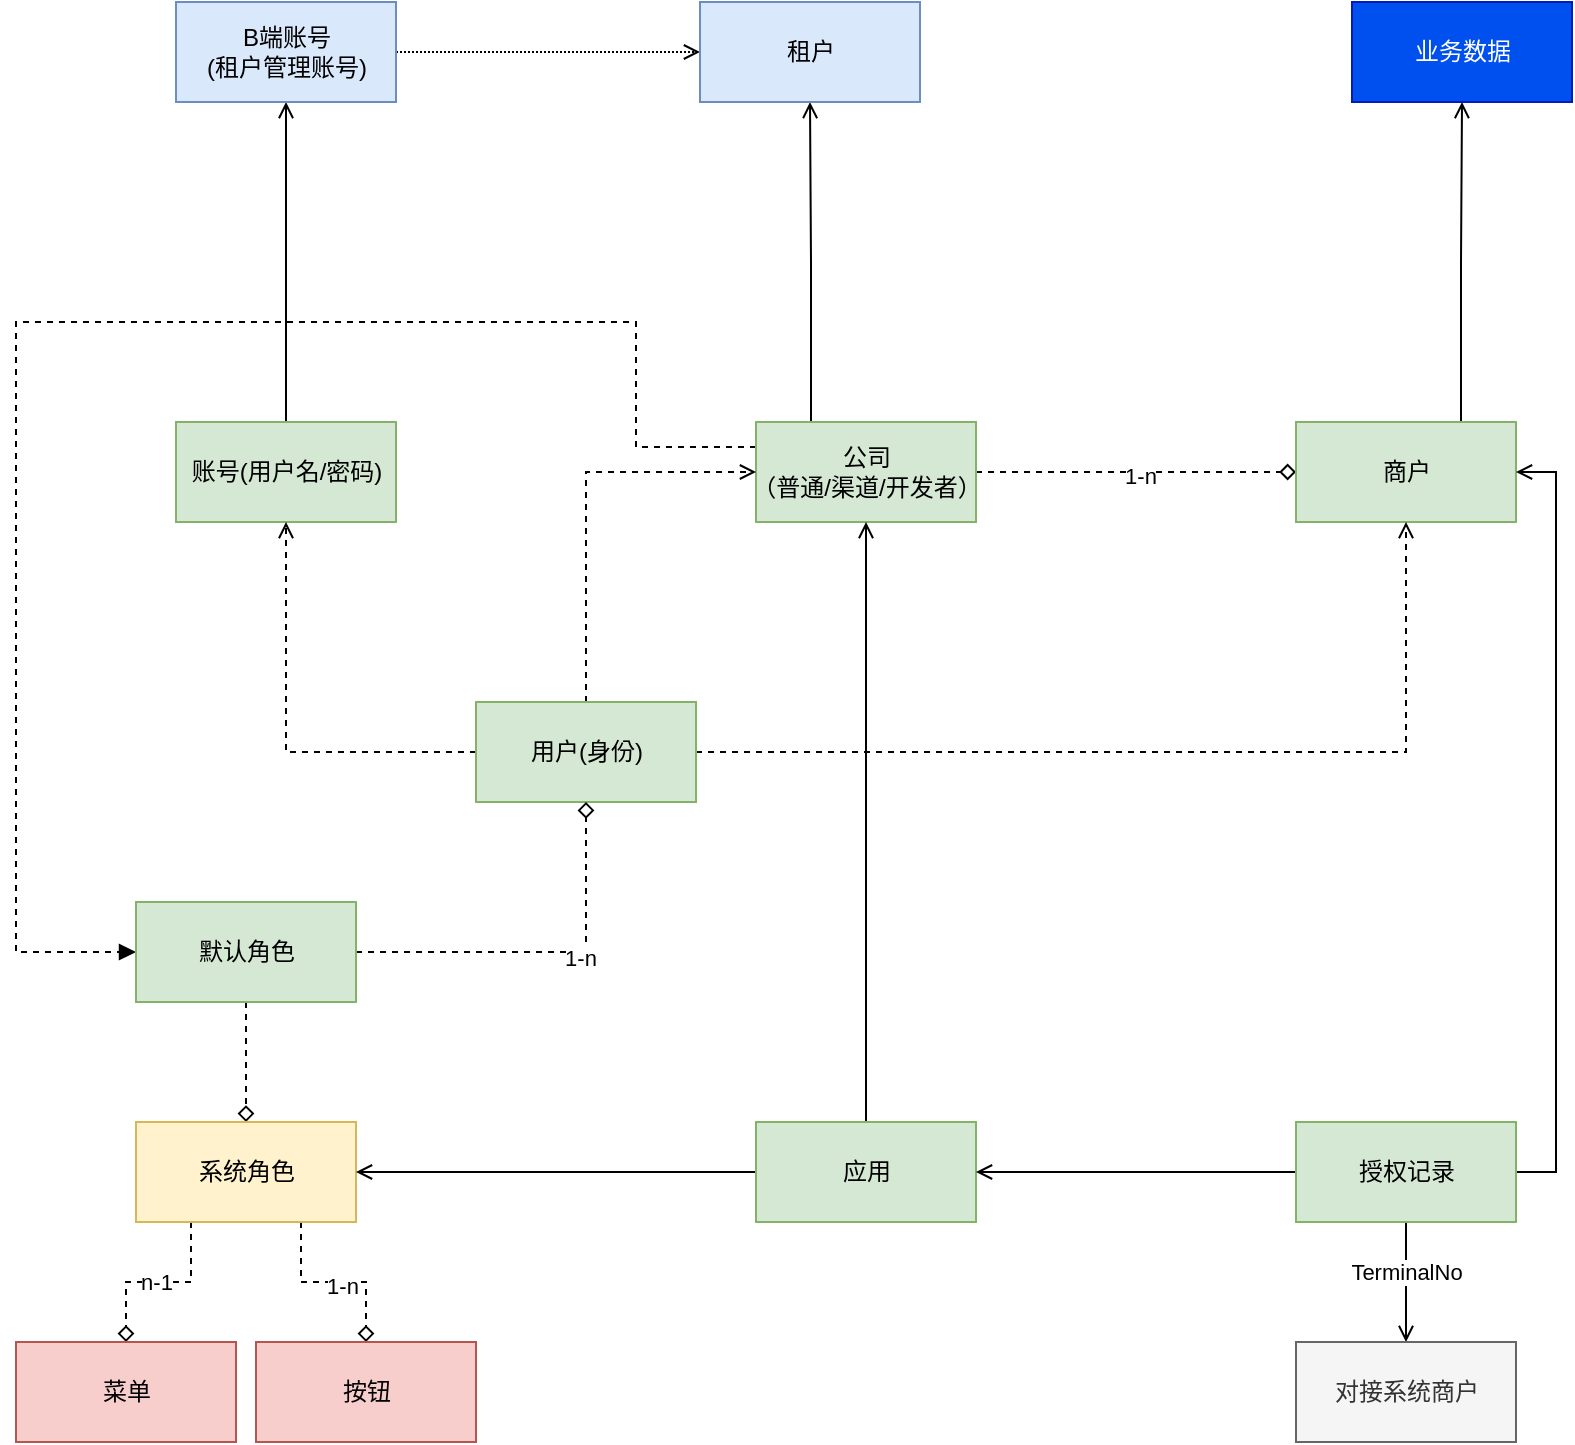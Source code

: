 <mxfile version="16.2.6" type="github">
  <diagram id="EHGtMJ0qzdUWasOliFA4" name="Page-1">
    <mxGraphModel dx="1426" dy="739" grid="1" gridSize="10" guides="1" tooltips="1" connect="1" arrows="1" fold="1" page="1" pageScale="1" pageWidth="827" pageHeight="1169" math="0" shadow="0">
      <root>
        <mxCell id="0" />
        <mxCell id="1" parent="0" />
        <mxCell id="vZY_dRZLXu56DrbADN1j-52" style="edgeStyle=orthogonalEdgeStyle;rounded=0;orthogonalLoop=1;jettySize=auto;html=1;exitX=0.5;exitY=0;exitDx=0;exitDy=0;entryX=0.5;entryY=1;entryDx=0;entryDy=0;endArrow=open;endFill=0;" edge="1" parent="1" source="vZY_dRZLXu56DrbADN1j-1" target="vZY_dRZLXu56DrbADN1j-51">
          <mxGeometry relative="1" as="geometry" />
        </mxCell>
        <mxCell id="vZY_dRZLXu56DrbADN1j-1" value="账号(用户名/密码)" style="html=1;fillColor=#d5e8d4;strokeColor=#82b366;" vertex="1" parent="1">
          <mxGeometry x="100" y="290" width="110" height="50" as="geometry" />
        </mxCell>
        <mxCell id="vZY_dRZLXu56DrbADN1j-18" style="edgeStyle=orthogonalEdgeStyle;rounded=0;orthogonalLoop=1;jettySize=auto;html=1;exitX=0;exitY=0.25;exitDx=0;exitDy=0;entryX=0;entryY=0.5;entryDx=0;entryDy=0;dashed=1;endArrow=block;endFill=1;" edge="1" parent="1" source="vZY_dRZLXu56DrbADN1j-2" target="vZY_dRZLXu56DrbADN1j-17">
          <mxGeometry relative="1" as="geometry">
            <Array as="points">
              <mxPoint x="330" y="303" />
              <mxPoint x="330" y="240" />
              <mxPoint x="20" y="240" />
              <mxPoint x="20" y="555" />
            </Array>
          </mxGeometry>
        </mxCell>
        <mxCell id="vZY_dRZLXu56DrbADN1j-22" style="edgeStyle=orthogonalEdgeStyle;rounded=0;orthogonalLoop=1;jettySize=auto;html=1;exitX=1;exitY=0.5;exitDx=0;exitDy=0;entryX=0;entryY=0.5;entryDx=0;entryDy=0;dashed=1;endArrow=diamond;endFill=0;" edge="1" parent="1" source="vZY_dRZLXu56DrbADN1j-2" target="vZY_dRZLXu56DrbADN1j-4">
          <mxGeometry relative="1" as="geometry" />
        </mxCell>
        <mxCell id="vZY_dRZLXu56DrbADN1j-24" value="1-n" style="edgeLabel;html=1;align=center;verticalAlign=middle;resizable=0;points=[];" vertex="1" connectable="0" parent="vZY_dRZLXu56DrbADN1j-22">
          <mxGeometry x="0.025" y="-2" relative="1" as="geometry">
            <mxPoint as="offset" />
          </mxGeometry>
        </mxCell>
        <mxCell id="vZY_dRZLXu56DrbADN1j-55" style="edgeStyle=orthogonalEdgeStyle;rounded=0;orthogonalLoop=1;jettySize=auto;html=1;exitX=0.25;exitY=0;exitDx=0;exitDy=0;entryX=0.5;entryY=1;entryDx=0;entryDy=0;endArrow=open;endFill=0;" edge="1" parent="1" source="vZY_dRZLXu56DrbADN1j-2" target="vZY_dRZLXu56DrbADN1j-54">
          <mxGeometry relative="1" as="geometry" />
        </mxCell>
        <mxCell id="vZY_dRZLXu56DrbADN1j-2" value="公司&lt;br&gt;（普通/渠道/开发者）" style="html=1;fillColor=#d5e8d4;strokeColor=#82b366;" vertex="1" parent="1">
          <mxGeometry x="390" y="290" width="110" height="50" as="geometry" />
        </mxCell>
        <mxCell id="vZY_dRZLXu56DrbADN1j-61" style="edgeStyle=orthogonalEdgeStyle;rounded=0;orthogonalLoop=1;jettySize=auto;html=1;exitX=0.75;exitY=0;exitDx=0;exitDy=0;entryX=0.5;entryY=1;entryDx=0;entryDy=0;endArrow=open;endFill=0;" edge="1" parent="1" source="vZY_dRZLXu56DrbADN1j-4" target="vZY_dRZLXu56DrbADN1j-60">
          <mxGeometry relative="1" as="geometry" />
        </mxCell>
        <mxCell id="vZY_dRZLXu56DrbADN1j-4" value="商户" style="html=1;fillColor=#d5e8d4;strokeColor=#82b366;" vertex="1" parent="1">
          <mxGeometry x="660" y="290" width="110" height="50" as="geometry" />
        </mxCell>
        <mxCell id="vZY_dRZLXu56DrbADN1j-11" style="edgeStyle=orthogonalEdgeStyle;rounded=0;orthogonalLoop=1;jettySize=auto;html=1;exitX=0;exitY=0.5;exitDx=0;exitDy=0;entryX=0.5;entryY=1;entryDx=0;entryDy=0;endArrow=open;endFill=0;dashed=1;" edge="1" parent="1" source="vZY_dRZLXu56DrbADN1j-10" target="vZY_dRZLXu56DrbADN1j-1">
          <mxGeometry relative="1" as="geometry" />
        </mxCell>
        <mxCell id="vZY_dRZLXu56DrbADN1j-13" style="edgeStyle=orthogonalEdgeStyle;rounded=0;orthogonalLoop=1;jettySize=auto;html=1;exitX=1;exitY=0.5;exitDx=0;exitDy=0;entryX=0.5;entryY=1;entryDx=0;entryDy=0;dashed=1;endArrow=open;endFill=0;" edge="1" parent="1" source="vZY_dRZLXu56DrbADN1j-10" target="vZY_dRZLXu56DrbADN1j-4">
          <mxGeometry relative="1" as="geometry" />
        </mxCell>
        <mxCell id="vZY_dRZLXu56DrbADN1j-16" style="edgeStyle=orthogonalEdgeStyle;rounded=0;orthogonalLoop=1;jettySize=auto;html=1;exitX=0.5;exitY=0;exitDx=0;exitDy=0;entryX=0;entryY=0.5;entryDx=0;entryDy=0;endArrow=open;endFill=0;dashed=1;" edge="1" parent="1" source="vZY_dRZLXu56DrbADN1j-10" target="vZY_dRZLXu56DrbADN1j-2">
          <mxGeometry relative="1" as="geometry" />
        </mxCell>
        <mxCell id="vZY_dRZLXu56DrbADN1j-10" value="用户(身份)" style="html=1;fillColor=#d5e8d4;strokeColor=#82b366;" vertex="1" parent="1">
          <mxGeometry x="250" y="430" width="110" height="50" as="geometry" />
        </mxCell>
        <mxCell id="vZY_dRZLXu56DrbADN1j-26" value="" style="edgeStyle=orthogonalEdgeStyle;rounded=0;orthogonalLoop=1;jettySize=auto;html=1;dashed=1;endArrow=diamond;endFill=0;" edge="1" parent="1" source="vZY_dRZLXu56DrbADN1j-17" target="vZY_dRZLXu56DrbADN1j-25">
          <mxGeometry relative="1" as="geometry" />
        </mxCell>
        <mxCell id="vZY_dRZLXu56DrbADN1j-27" style="edgeStyle=orthogonalEdgeStyle;rounded=0;orthogonalLoop=1;jettySize=auto;html=1;exitX=1;exitY=0.5;exitDx=0;exitDy=0;entryX=0.5;entryY=1;entryDx=0;entryDy=0;dashed=1;endArrow=diamond;endFill=0;" edge="1" parent="1" source="vZY_dRZLXu56DrbADN1j-17" target="vZY_dRZLXu56DrbADN1j-10">
          <mxGeometry relative="1" as="geometry" />
        </mxCell>
        <mxCell id="vZY_dRZLXu56DrbADN1j-28" value="1-n" style="edgeLabel;html=1;align=center;verticalAlign=middle;resizable=0;points=[];" vertex="1" connectable="0" parent="vZY_dRZLXu56DrbADN1j-27">
          <mxGeometry x="0.179" y="-3" relative="1" as="geometry">
            <mxPoint as="offset" />
          </mxGeometry>
        </mxCell>
        <mxCell id="vZY_dRZLXu56DrbADN1j-17" value="默认角色" style="html=1;fillColor=#d5e8d4;strokeColor=#82b366;" vertex="1" parent="1">
          <mxGeometry x="80" y="530" width="110" height="50" as="geometry" />
        </mxCell>
        <mxCell id="vZY_dRZLXu56DrbADN1j-31" value="" style="edgeStyle=orthogonalEdgeStyle;rounded=0;orthogonalLoop=1;jettySize=auto;html=1;dashed=1;endArrow=diamond;endFill=0;exitX=0.25;exitY=1;exitDx=0;exitDy=0;" edge="1" parent="1" source="vZY_dRZLXu56DrbADN1j-25" target="vZY_dRZLXu56DrbADN1j-30">
          <mxGeometry relative="1" as="geometry" />
        </mxCell>
        <mxCell id="vZY_dRZLXu56DrbADN1j-35" value="n-1" style="edgeLabel;html=1;align=center;verticalAlign=middle;resizable=0;points=[];" vertex="1" connectable="0" parent="vZY_dRZLXu56DrbADN1j-31">
          <mxGeometry x="0.027" relative="1" as="geometry">
            <mxPoint as="offset" />
          </mxGeometry>
        </mxCell>
        <mxCell id="vZY_dRZLXu56DrbADN1j-33" value="" style="edgeStyle=orthogonalEdgeStyle;rounded=0;orthogonalLoop=1;jettySize=auto;html=1;dashed=1;endArrow=diamond;endFill=0;exitX=0.75;exitY=1;exitDx=0;exitDy=0;" edge="1" parent="1" source="vZY_dRZLXu56DrbADN1j-25" target="vZY_dRZLXu56DrbADN1j-32">
          <mxGeometry relative="1" as="geometry" />
        </mxCell>
        <mxCell id="vZY_dRZLXu56DrbADN1j-34" value="1-n" style="edgeLabel;html=1;align=center;verticalAlign=middle;resizable=0;points=[];" vertex="1" connectable="0" parent="vZY_dRZLXu56DrbADN1j-33">
          <mxGeometry x="0.092" y="-2" relative="1" as="geometry">
            <mxPoint as="offset" />
          </mxGeometry>
        </mxCell>
        <mxCell id="vZY_dRZLXu56DrbADN1j-25" value="系统角色" style="html=1;fillColor=#fff2cc;strokeColor=#d6b656;" vertex="1" parent="1">
          <mxGeometry x="80" y="640" width="110" height="50" as="geometry" />
        </mxCell>
        <mxCell id="vZY_dRZLXu56DrbADN1j-30" value="菜单" style="html=1;fillColor=#f8cecc;strokeColor=#b85450;" vertex="1" parent="1">
          <mxGeometry x="20" y="750" width="110" height="50" as="geometry" />
        </mxCell>
        <mxCell id="vZY_dRZLXu56DrbADN1j-32" value="按钮" style="html=1;fillColor=#f8cecc;strokeColor=#b85450;" vertex="1" parent="1">
          <mxGeometry x="140" y="750" width="110" height="50" as="geometry" />
        </mxCell>
        <mxCell id="vZY_dRZLXu56DrbADN1j-37" style="edgeStyle=orthogonalEdgeStyle;rounded=0;orthogonalLoop=1;jettySize=auto;html=1;exitX=0;exitY=0.5;exitDx=0;exitDy=0;entryX=1;entryY=0.5;entryDx=0;entryDy=0;endArrow=open;endFill=0;" edge="1" parent="1" source="vZY_dRZLXu56DrbADN1j-36" target="vZY_dRZLXu56DrbADN1j-25">
          <mxGeometry relative="1" as="geometry" />
        </mxCell>
        <mxCell id="vZY_dRZLXu56DrbADN1j-47" style="edgeStyle=orthogonalEdgeStyle;rounded=0;orthogonalLoop=1;jettySize=auto;html=1;exitX=0.5;exitY=0;exitDx=0;exitDy=0;entryX=0.5;entryY=1;entryDx=0;entryDy=0;endArrow=open;endFill=0;" edge="1" parent="1" source="vZY_dRZLXu56DrbADN1j-36" target="vZY_dRZLXu56DrbADN1j-2">
          <mxGeometry relative="1" as="geometry" />
        </mxCell>
        <mxCell id="vZY_dRZLXu56DrbADN1j-36" value="应用" style="html=1;fillColor=#d5e8d4;strokeColor=#82b366;" vertex="1" parent="1">
          <mxGeometry x="390" y="640" width="110" height="50" as="geometry" />
        </mxCell>
        <mxCell id="vZY_dRZLXu56DrbADN1j-49" style="edgeStyle=orthogonalEdgeStyle;rounded=0;orthogonalLoop=1;jettySize=auto;html=1;exitX=0;exitY=0.5;exitDx=0;exitDy=0;entryX=1;entryY=0.5;entryDx=0;entryDy=0;endArrow=open;endFill=0;" edge="1" parent="1" source="vZY_dRZLXu56DrbADN1j-48" target="vZY_dRZLXu56DrbADN1j-36">
          <mxGeometry relative="1" as="geometry" />
        </mxCell>
        <mxCell id="vZY_dRZLXu56DrbADN1j-50" style="edgeStyle=orthogonalEdgeStyle;rounded=0;orthogonalLoop=1;jettySize=auto;html=1;exitX=1;exitY=0.5;exitDx=0;exitDy=0;entryX=1;entryY=0.5;entryDx=0;entryDy=0;endArrow=open;endFill=0;" edge="1" parent="1" source="vZY_dRZLXu56DrbADN1j-48" target="vZY_dRZLXu56DrbADN1j-4">
          <mxGeometry relative="1" as="geometry" />
        </mxCell>
        <mxCell id="vZY_dRZLXu56DrbADN1j-58" style="edgeStyle=orthogonalEdgeStyle;rounded=0;orthogonalLoop=1;jettySize=auto;html=1;exitX=0.5;exitY=1;exitDx=0;exitDy=0;endArrow=open;endFill=0;" edge="1" parent="1" source="vZY_dRZLXu56DrbADN1j-48" target="vZY_dRZLXu56DrbADN1j-57">
          <mxGeometry relative="1" as="geometry" />
        </mxCell>
        <mxCell id="vZY_dRZLXu56DrbADN1j-59" value="TerminalNo" style="edgeLabel;html=1;align=center;verticalAlign=middle;resizable=0;points=[];" vertex="1" connectable="0" parent="vZY_dRZLXu56DrbADN1j-58">
          <mxGeometry x="-0.167" relative="1" as="geometry">
            <mxPoint as="offset" />
          </mxGeometry>
        </mxCell>
        <mxCell id="vZY_dRZLXu56DrbADN1j-48" value="授权记录" style="html=1;fillColor=#d5e8d4;strokeColor=#82b366;" vertex="1" parent="1">
          <mxGeometry x="660" y="640" width="110" height="50" as="geometry" />
        </mxCell>
        <mxCell id="vZY_dRZLXu56DrbADN1j-56" style="edgeStyle=orthogonalEdgeStyle;rounded=0;orthogonalLoop=1;jettySize=auto;html=1;exitX=1;exitY=0.5;exitDx=0;exitDy=0;entryX=0;entryY=0.5;entryDx=0;entryDy=0;endArrow=open;endFill=0;dashed=1;dashPattern=1 1;" edge="1" parent="1" source="vZY_dRZLXu56DrbADN1j-51" target="vZY_dRZLXu56DrbADN1j-54">
          <mxGeometry relative="1" as="geometry" />
        </mxCell>
        <mxCell id="vZY_dRZLXu56DrbADN1j-51" value="B端账号&lt;br&gt;(租户管理账号)" style="html=1;fillColor=#dae8fc;strokeColor=#6c8ebf;" vertex="1" parent="1">
          <mxGeometry x="100" y="80" width="110" height="50" as="geometry" />
        </mxCell>
        <mxCell id="vZY_dRZLXu56DrbADN1j-54" value="租户" style="html=1;fillColor=#dae8fc;strokeColor=#6c8ebf;" vertex="1" parent="1">
          <mxGeometry x="362" y="80" width="110" height="50" as="geometry" />
        </mxCell>
        <mxCell id="vZY_dRZLXu56DrbADN1j-57" value="对接系统商户" style="html=1;fillColor=#f5f5f5;strokeColor=#666666;fontColor=#333333;" vertex="1" parent="1">
          <mxGeometry x="660" y="750" width="110" height="50" as="geometry" />
        </mxCell>
        <mxCell id="vZY_dRZLXu56DrbADN1j-60" value="业务数据" style="html=1;fillColor=#0050ef;fontColor=#ffffff;strokeColor=#001DBC;" vertex="1" parent="1">
          <mxGeometry x="688" y="80" width="110" height="50" as="geometry" />
        </mxCell>
      </root>
    </mxGraphModel>
  </diagram>
</mxfile>
